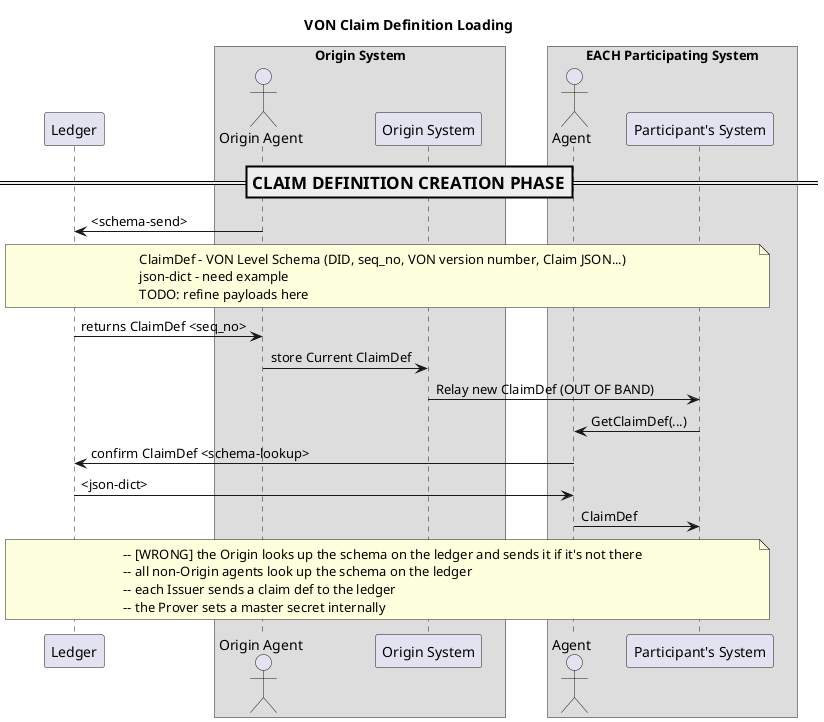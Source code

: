 @startuml
skinparam ParticipantPadding 20
skinparam BoxPadding 20

title VON Claim Definition Loading
scale 1.0


participant "Ledger" as Ledger
box "Origin System"
  actor "Origin Agent" as OAg
  participant "Origin System" as OSys
endbox
box "EACH Participating System"
  actor "Agent" as Ag
  participant "Participant's System" as Part
endbox


=== CLAIM DEFINITION CREATION PHASE ==

OAg -> Ledger: <schema-send>
note over Ledger, Part
ClaimDef - VON Level Schema (DID, seq_no, VON version number, Claim JSON...)
json-dict - need example
TODO: refine payloads here
endnote
Ledger -> OAg: returns ClaimDef <seq_no>
OAg -> OSys: store Current ClaimDef
OSys -> Part: Relay new ClaimDef (OUT OF BAND)
Part -> Ag: GetClaimDef(...)
Ag -> Ledger: confirm ClaimDef <schema-lookup>
Ledger -> Ag: <json-dict>
Ag -> Part: ClaimDef

note over Ledger, Part
  -- [WRONG] the Origin looks up the schema on the ledger and sends it if it's not there
  -- all non-Origin agents look up the schema on the ledger
  -- each Issuer sends a claim def to the ledger
  -- the Prover sets a master secret internally
endnote

@enduml
